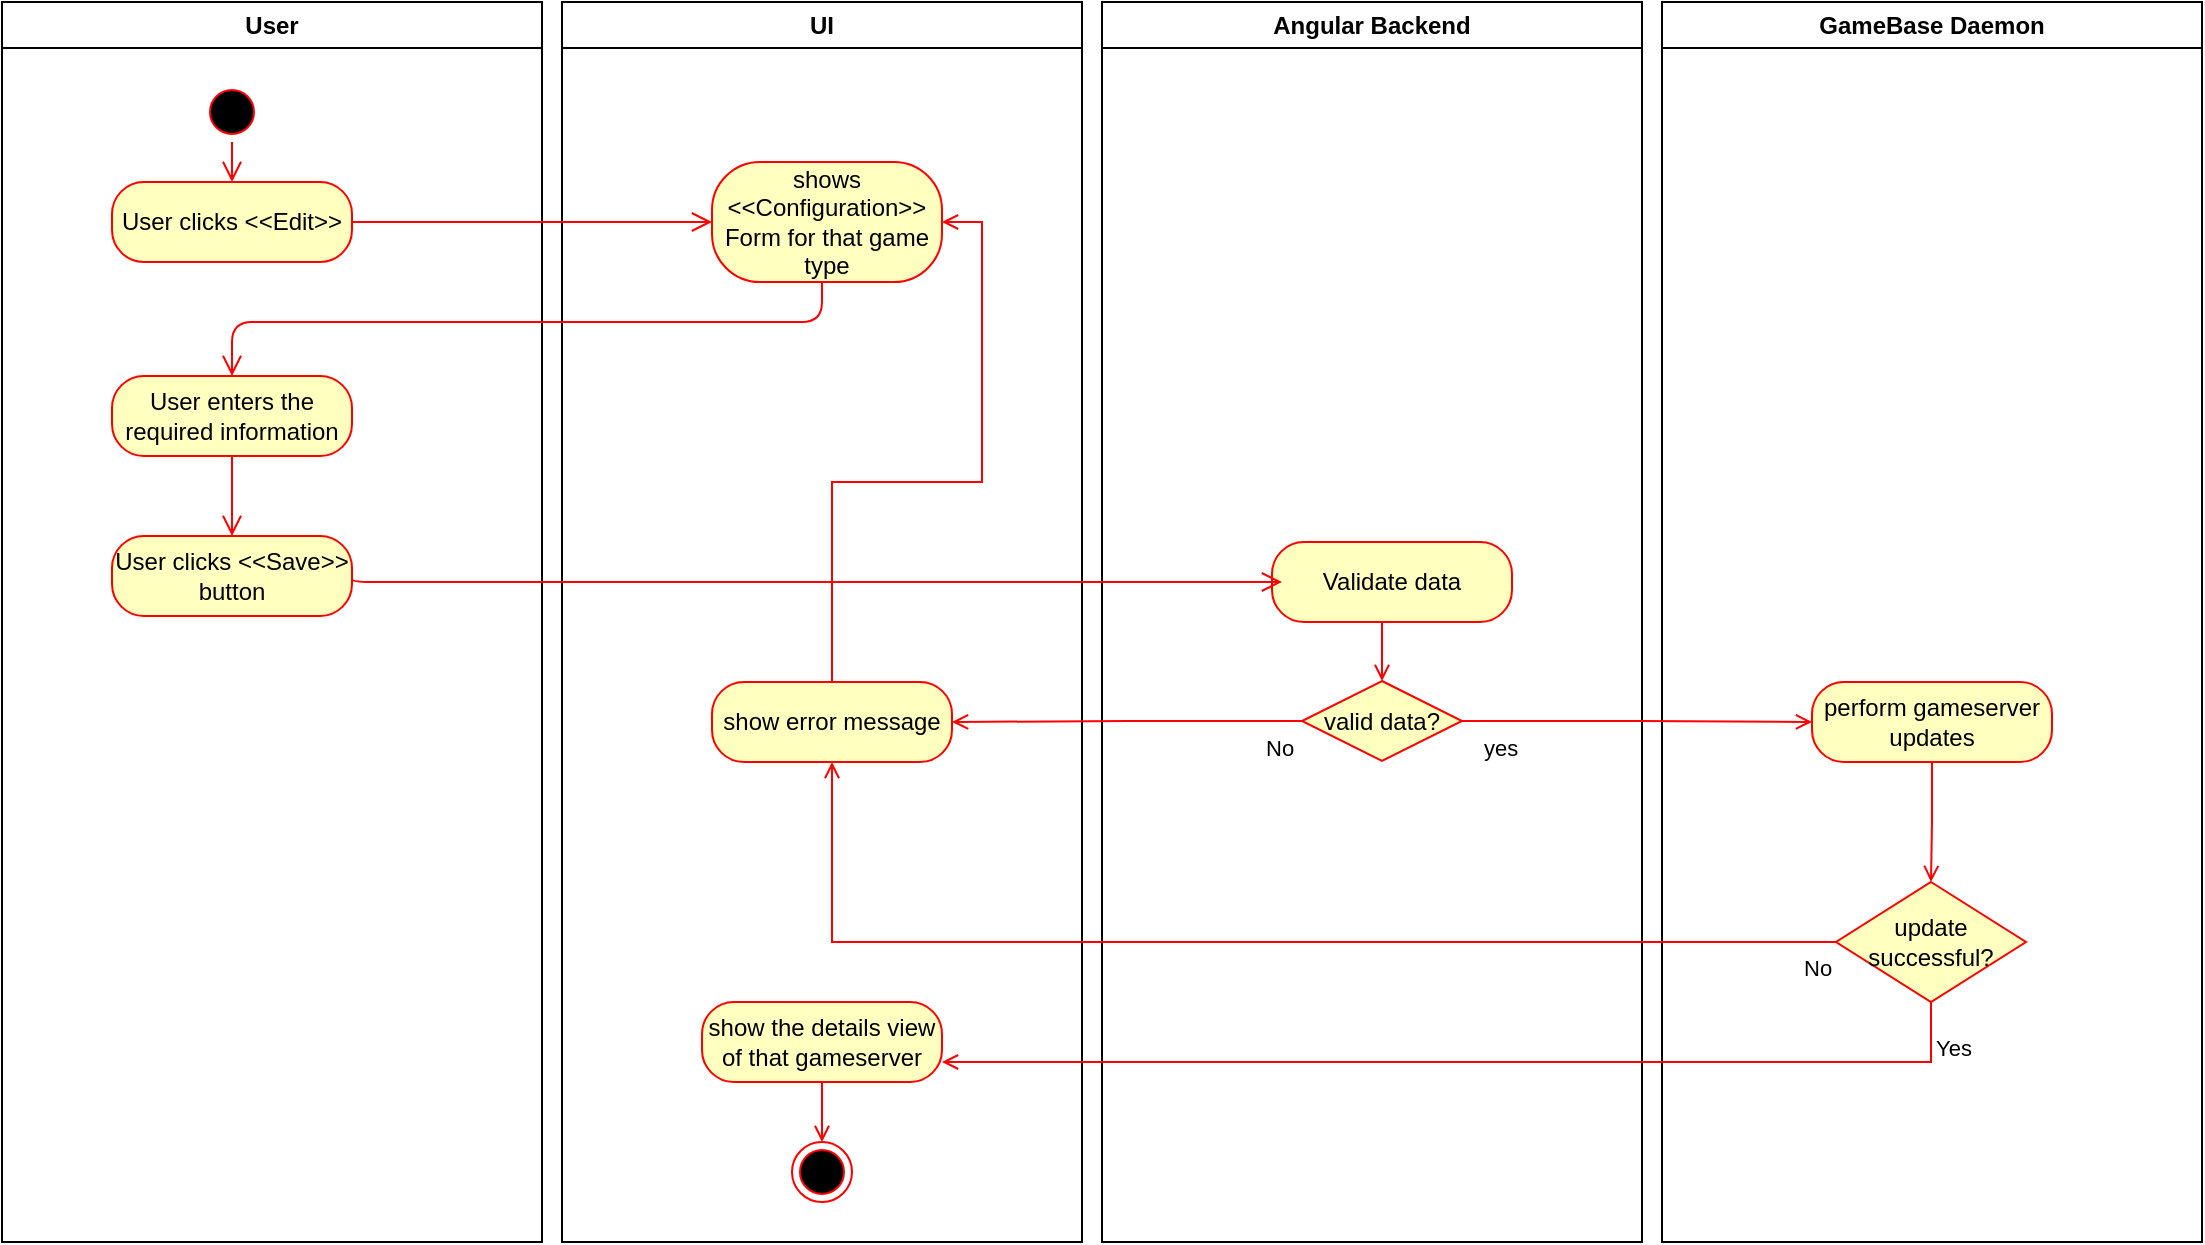 <?xml version="1.0" encoding="UTF-8"?>
<mxfile version="12.1.7" type="browser" pages="1"><diagram name="Page-1" id="dd4fdf45-0a81-a461-4935-abd9e4a15d39"><mxGraphModel dx="1422" dy="769" grid="1" gridSize="10" guides="1" tooltips="1" connect="1" arrows="1" fold="1" page="1" pageScale="1" pageWidth="1169" pageHeight="826" background="#ffffff" math="0" shadow="0"><root><mxCell id="0"/><mxCell id="1" parent="0"/><mxCell id="2" value="User" style="swimlane;whiteSpace=wrap" parent="1" vertex="1"><mxGeometry x="30" y="20" width="270" height="620" as="geometry"/></mxCell><mxCell id="5" value="" style="ellipse;shape=startState;fillColor=#000000;strokeColor=#ff0000;" parent="2" vertex="1"><mxGeometry x="100" y="40" width="30" height="30" as="geometry"/></mxCell><mxCell id="6" value="" style="edgeStyle=elbowEdgeStyle;elbow=horizontal;verticalAlign=bottom;endArrow=open;endSize=8;strokeColor=#FF0000;endFill=1;rounded=0;entryX=0.5;entryY=0;" parent="2" source="5" target="78" edge="1"><mxGeometry x="100" y="40" as="geometry"><mxPoint x="115" y="110" as="targetPoint"/></mxGeometry></mxCell><mxCell id="78" value="User clicks &amp;lt;&amp;lt;Edit&amp;gt;&amp;gt;" style="rounded=1;whiteSpace=wrap;html=1;arcSize=40;fillColor=#ffffc0;strokeColor=#ff0000;" parent="2" vertex="1"><mxGeometry x="55" y="90" width="120" height="40" as="geometry"/></mxCell><mxCell id="83" value="User enters the required information" style="rounded=1;whiteSpace=wrap;html=1;arcSize=40;fillColor=#ffffc0;strokeColor=#ff0000;" parent="2" vertex="1"><mxGeometry x="55" y="187" width="120" height="40" as="geometry"/></mxCell><mxCell id="84" value="" style="edgeStyle=orthogonalEdgeStyle;html=1;verticalAlign=bottom;endArrow=open;endSize=8;strokeColor=#ff0000;entryX=0.5;entryY=0;" parent="2" source="83" target="85" edge="1"><mxGeometry relative="1" as="geometry"><mxPoint x="65" y="257" as="targetPoint"/><Array as="points"><mxPoint x="115" y="257"/><mxPoint x="115" y="257"/></Array></mxGeometry></mxCell><mxCell id="85" value="User clicks &amp;lt;&amp;lt;Save&amp;gt;&amp;gt; button" style="rounded=1;whiteSpace=wrap;html=1;arcSize=40;fillColor=#ffffc0;strokeColor=#ff0000;" parent="2" vertex="1"><mxGeometry x="55" y="267" width="120" height="40" as="geometry"/></mxCell><mxCell id="3" value="UI" style="swimlane;whiteSpace=wrap" parent="1" vertex="1"><mxGeometry x="310" y="20" width="260" height="620" as="geometry"/></mxCell><mxCell id="93" value="&lt;div&gt;shows &amp;lt;&amp;lt;Configuration&amp;gt;&amp;gt; Form for that game type&lt;br&gt;&lt;/div&gt;" style="rounded=1;whiteSpace=wrap;html=1;arcSize=40;fillColor=#ffffc0;strokeColor=#ff0000;" parent="3" vertex="1"><mxGeometry x="75" y="80" width="115" height="60" as="geometry"/></mxCell><mxCell id="jyGPnioiTSaXggAigQKD-127" style="edgeStyle=orthogonalEdgeStyle;rounded=0;orthogonalLoop=1;jettySize=auto;html=1;entryX=1;entryY=0.5;entryDx=0;entryDy=0;endArrow=open;endFill=0;strokeColor=#FF0000;align=left;" parent="3" source="101" target="93" edge="1"><mxGeometry relative="1" as="geometry"/></mxCell><mxCell id="101" value="show error message" style="rounded=1;whiteSpace=wrap;html=1;arcSize=40;fillColor=#ffffc0;strokeColor=#ff0000;" parent="3" vertex="1"><mxGeometry x="75" y="340" width="120" height="40" as="geometry"/></mxCell><mxCell id="jyGPnioiTSaXggAigQKD-128" style="edgeStyle=orthogonalEdgeStyle;rounded=0;orthogonalLoop=1;jettySize=auto;html=1;entryX=0.5;entryY=0;entryDx=0;entryDy=0;endArrow=open;endFill=0;strokeColor=#FF0000;align=left;" parent="3" source="109" target="74" edge="1"><mxGeometry relative="1" as="geometry"/></mxCell><mxCell id="109" value="show the details view of that gameserver" style="rounded=1;whiteSpace=wrap;html=1;arcSize=40;fillColor=#ffffc0;strokeColor=#ff0000;" parent="3" vertex="1"><mxGeometry x="70" y="500" width="120" height="40" as="geometry"/></mxCell><mxCell id="74" value="" style="ellipse;html=1;shape=endState;fillColor=#000000;strokeColor=#ff0000;" parent="3" vertex="1"><mxGeometry x="115" y="570" width="30" height="30" as="geometry"/></mxCell><mxCell id="4" value="Angular Backend" style="swimlane;whiteSpace=wrap" parent="1" vertex="1"><mxGeometry x="580" y="20" width="270" height="620" as="geometry"/></mxCell><mxCell id="89" value="Validate data" style="rounded=1;whiteSpace=wrap;html=1;arcSize=40;fillColor=#ffffc0;strokeColor=#ff0000;" parent="4" vertex="1"><mxGeometry x="85" y="270" width="120" height="40" as="geometry"/></mxCell><mxCell id="79" value="" style="edgeStyle=orthogonalEdgeStyle;html=1;verticalAlign=bottom;endArrow=open;endSize=8;strokeColor=#ff0000;entryX=0;entryY=0.5;" parent="1" source="78" target="93" edge="1"><mxGeometry relative="1" as="geometry"><mxPoint x="650" y="160" as="targetPoint"/><Array as="points"/></mxGeometry></mxCell><mxCell id="86" value="" style="edgeStyle=orthogonalEdgeStyle;html=1;verticalAlign=bottom;endArrow=open;endSize=8;strokeColor=#ff0000;exitX=1;exitY=0.5;exitDx=0;exitDy=0;" parent="1" source="85" edge="1"><mxGeometry relative="1" as="geometry"><mxPoint x="670" y="310" as="targetPoint"/><Array as="points"><mxPoint x="205" y="310"/></Array></mxGeometry></mxCell><mxCell id="94" value="" style="edgeStyle=orthogonalEdgeStyle;html=1;verticalAlign=bottom;endArrow=open;endSize=8;strokeColor=#ff0000;entryX=0.5;entryY=0;" parent="1" source="93" target="83" edge="1"><mxGeometry relative="1" as="geometry"><mxPoint x="140" y="266" as="targetPoint"/><Array as="points"><mxPoint x="440" y="180"/><mxPoint x="145" y="180"/></Array></mxGeometry></mxCell><mxCell id="jyGPnioiTSaXggAigQKD-114" value="GameBase Daemon" style="swimlane;whiteSpace=wrap" parent="1" vertex="1"><mxGeometry x="860" y="20" width="270" height="620" as="geometry"/></mxCell><mxCell id="X4hu3A1AVtEi5FyTcvNZ-110" style="edgeStyle=orthogonalEdgeStyle;rounded=0;orthogonalLoop=1;jettySize=auto;html=1;entryX=0.5;entryY=0;entryDx=0;entryDy=0;endArrow=open;endFill=0;strokeColor=#FF0000;align=left;" edge="1" parent="jyGPnioiTSaXggAigQKD-114" source="107" target="X4hu3A1AVtEi5FyTcvNZ-109"><mxGeometry relative="1" as="geometry"/></mxCell><mxCell id="107" value="perform gameserver updates" style="rounded=1;whiteSpace=wrap;html=1;arcSize=40;fillColor=#ffffc0;strokeColor=#ff0000;" parent="jyGPnioiTSaXggAigQKD-114" vertex="1"><mxGeometry x="75" y="340" width="120" height="40" as="geometry"/></mxCell><mxCell id="X4hu3A1AVtEi5FyTcvNZ-109" value="&lt;div&gt;update successful?&lt;/div&gt;" style="rhombus;whiteSpace=wrap;html=1;fillColor=#ffffc0;strokeColor=#ff0000;" vertex="1" parent="jyGPnioiTSaXggAigQKD-114"><mxGeometry x="87" y="440" width="95" height="60" as="geometry"/></mxCell><mxCell id="jyGPnioiTSaXggAigQKD-124" value="No" style="edgeStyle=orthogonalEdgeStyle;rounded=0;orthogonalLoop=1;jettySize=auto;html=1;entryX=1;entryY=0.5;entryDx=0;entryDy=0;endArrow=open;endFill=0;strokeColor=#FF0000;verticalAlign=top;align=left;" parent="1" source="98" target="101" edge="1"><mxGeometry y="-67" relative="1" as="geometry"><mxPoint x="67" y="67" as="offset"/></mxGeometry></mxCell><mxCell id="jyGPnioiTSaXggAigQKD-125" value="yes" style="edgeStyle=orthogonalEdgeStyle;rounded=0;orthogonalLoop=1;jettySize=auto;html=1;entryX=0;entryY=0.5;entryDx=0;entryDy=0;endArrow=open;endFill=0;strokeColor=#FF0000;align=left;verticalAlign=top;" parent="1" source="98" target="107" edge="1"><mxGeometry x="-0.903" relative="1" as="geometry"><mxPoint as="offset"/></mxGeometry></mxCell><mxCell id="98" value="valid data?" style="rhombus;whiteSpace=wrap;html=1;fillColor=#ffffc0;strokeColor=#ff0000;" parent="1" vertex="1"><mxGeometry x="680" y="359.5" width="80" height="40" as="geometry"/></mxCell><mxCell id="jyGPnioiTSaXggAigQKD-123" style="edgeStyle=orthogonalEdgeStyle;rounded=0;orthogonalLoop=1;jettySize=auto;html=1;exitX=0.5;exitY=1;exitDx=0;exitDy=0;entryX=0.5;entryY=0;entryDx=0;entryDy=0;endArrow=open;endFill=0;strokeColor=#FF0000;" parent="1" source="89" target="98" edge="1"><mxGeometry relative="1" as="geometry"/></mxCell><mxCell id="X4hu3A1AVtEi5FyTcvNZ-111" value="&lt;div&gt;No&lt;/div&gt;" style="edgeStyle=orthogonalEdgeStyle;rounded=0;orthogonalLoop=1;jettySize=auto;html=1;entryX=0.5;entryY=1;entryDx=0;entryDy=0;endArrow=open;endFill=0;strokeColor=#FF0000;align=left;verticalAlign=top;" edge="1" parent="1" source="X4hu3A1AVtEi5FyTcvNZ-109" target="101"><mxGeometry x="-0.937" relative="1" as="geometry"><mxPoint as="offset"/></mxGeometry></mxCell><mxCell id="X4hu3A1AVtEi5FyTcvNZ-112" value="Yes" style="edgeStyle=orthogonalEdgeStyle;rounded=0;orthogonalLoop=1;jettySize=auto;html=1;entryX=1;entryY=0.75;entryDx=0;entryDy=0;endArrow=open;endFill=0;strokeColor=#FF0000;align=left;verticalAlign=top;" edge="1" parent="1" source="X4hu3A1AVtEi5FyTcvNZ-109" target="109"><mxGeometry x="-0.961" relative="1" as="geometry"><Array as="points"><mxPoint x="995" y="550"/></Array><mxPoint as="offset"/></mxGeometry></mxCell></root></mxGraphModel></diagram></mxfile>